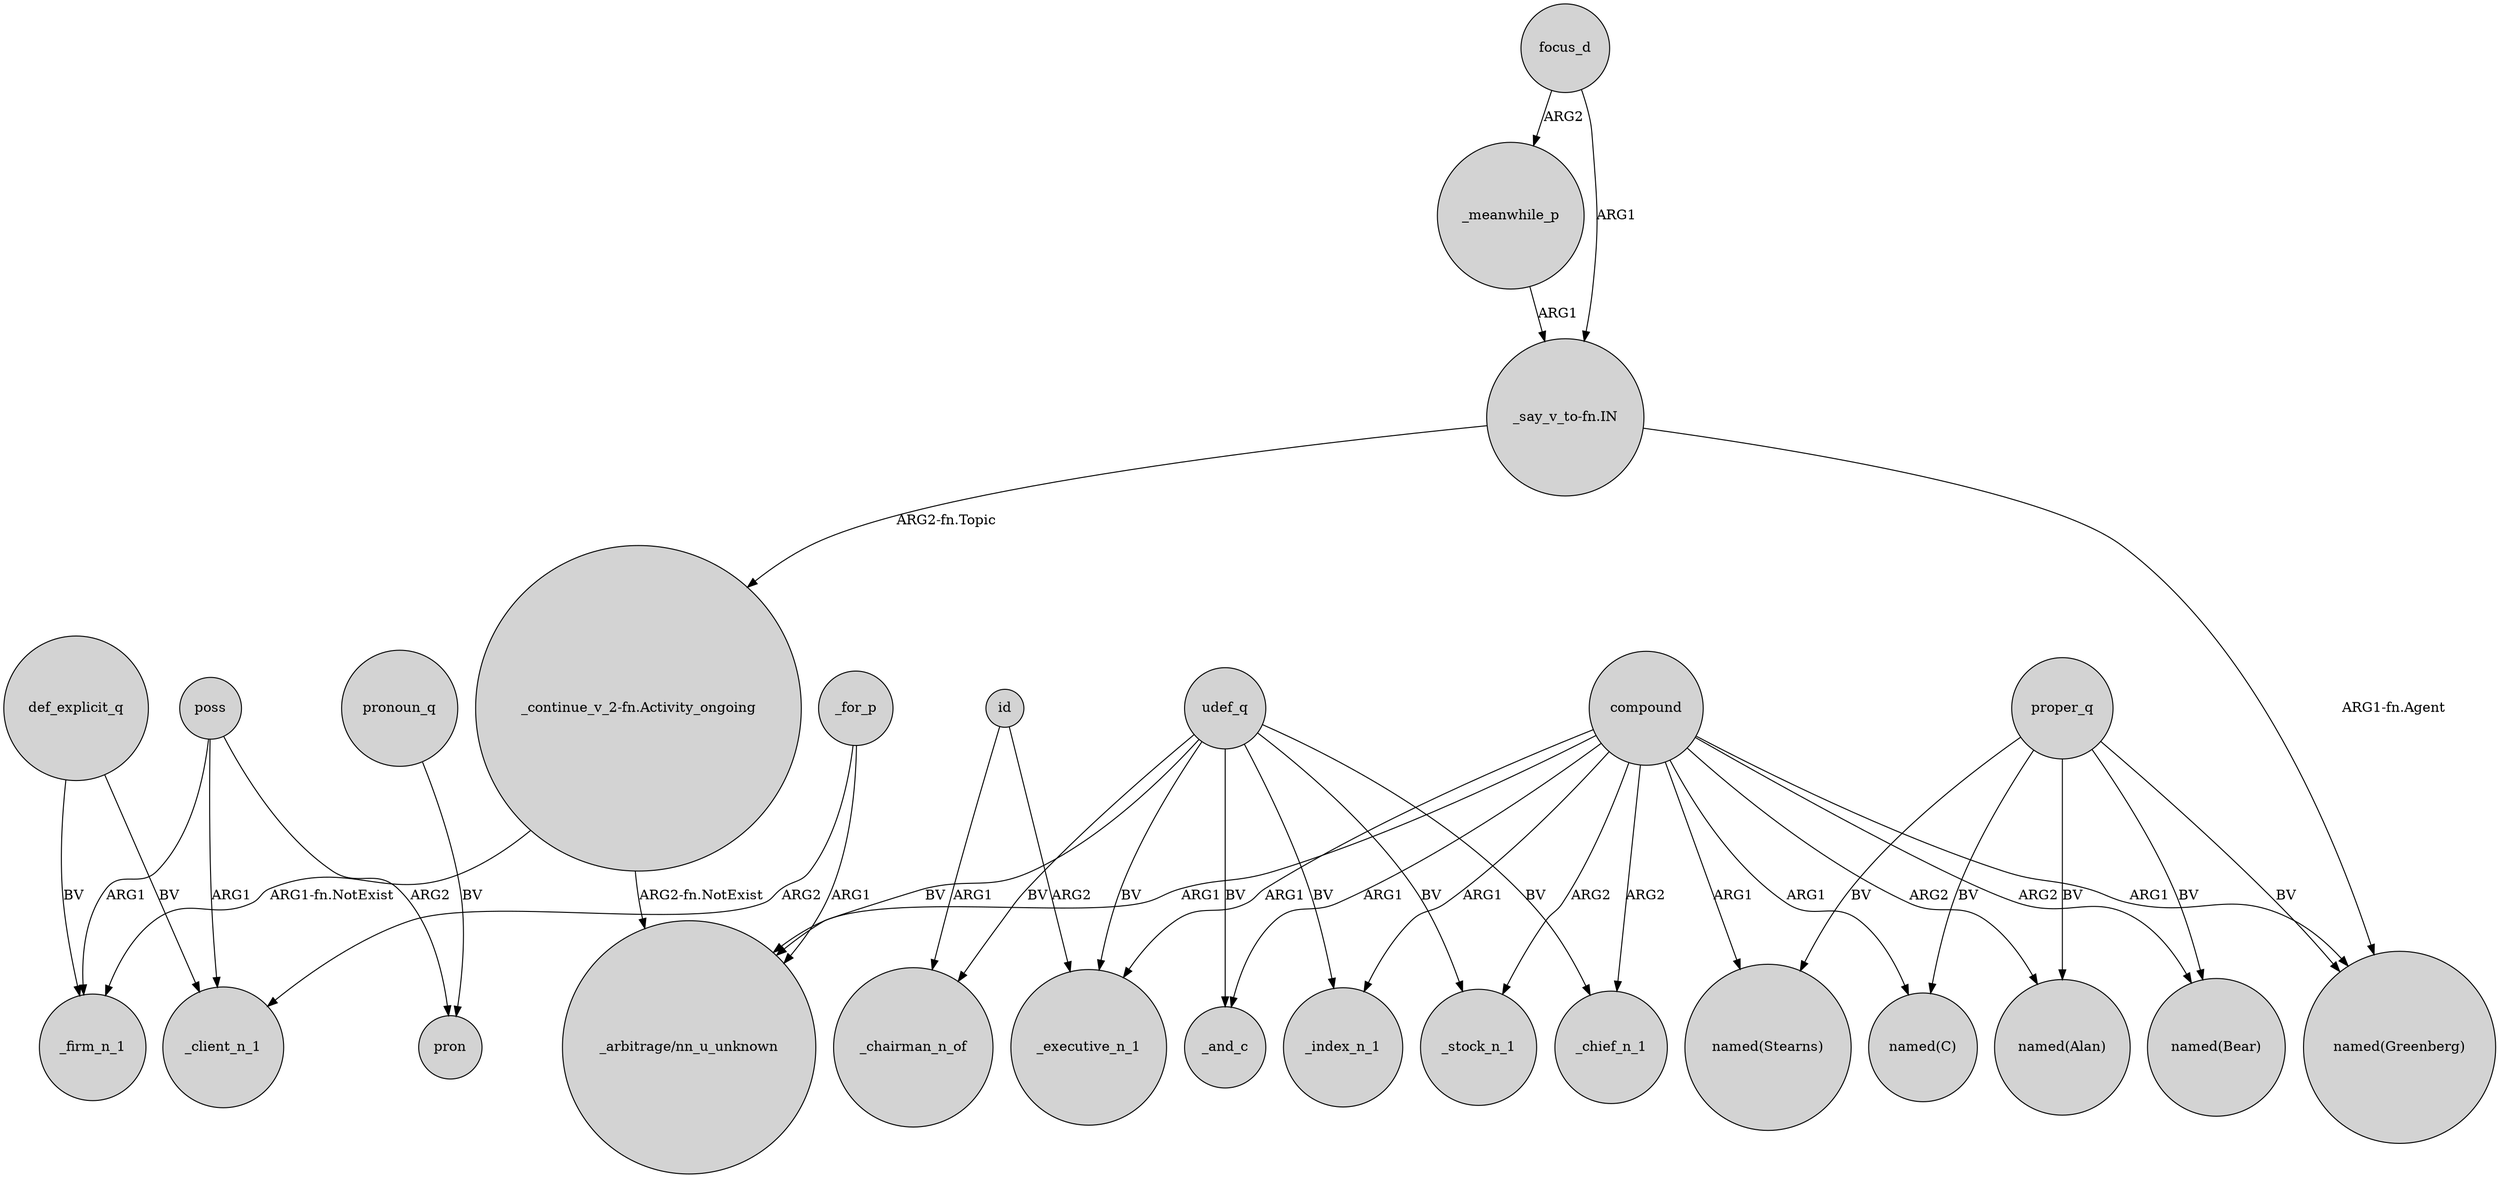 digraph {
	node [shape=circle style=filled]
	def_explicit_q -> _client_n_1 [label=BV]
	poss -> pron [label=ARG2]
	udef_q -> _executive_n_1 [label=BV]
	proper_q -> "named(Alan)" [label=BV]
	compound -> "named(Bear)" [label=ARG2]
	compound -> _executive_n_1 [label=ARG1]
	compound -> "named(Stearns)" [label=ARG1]
	id -> _executive_n_1 [label=ARG2]
	proper_q -> "named(Greenberg)" [label=BV]
	udef_q -> _index_n_1 [label=BV]
	"_say_v_to-fn.IN" -> "named(Greenberg)" [label="ARG1-fn.Agent"]
	"_say_v_to-fn.IN" -> "_continue_v_2-fn.Activity_ongoing" [label="ARG2-fn.Topic"]
	udef_q -> _chairman_n_of [label=BV]
	_meanwhile_p -> "_say_v_to-fn.IN" [label=ARG1]
	compound -> _chief_n_1 [label=ARG2]
	compound -> _stock_n_1 [label=ARG2]
	compound -> _index_n_1 [label=ARG1]
	proper_q -> "named(Bear)" [label=BV]
	proper_q -> "named(Stearns)" [label=BV]
	pronoun_q -> pron [label=BV]
	"_continue_v_2-fn.Activity_ongoing" -> "_arbitrage/nn_u_unknown" [label="ARG2-fn.NotExist"]
	udef_q -> _stock_n_1 [label=BV]
	udef_q -> _chief_n_1 [label=BV]
	focus_d -> _meanwhile_p [label=ARG2]
	udef_q -> "_arbitrage/nn_u_unknown" [label=BV]
	compound -> "named(Alan)" [label=ARG2]
	def_explicit_q -> _firm_n_1 [label=BV]
	compound -> "_arbitrage/nn_u_unknown" [label=ARG1]
	compound -> _and_c [label=ARG1]
	compound -> "named(C)" [label=ARG1]
	_for_p -> "_arbitrage/nn_u_unknown" [label=ARG1]
	poss -> _firm_n_1 [label=ARG1]
	compound -> "named(Greenberg)" [label=ARG1]
	"_continue_v_2-fn.Activity_ongoing" -> _firm_n_1 [label="ARG1-fn.NotExist"]
	proper_q -> "named(C)" [label=BV]
	_for_p -> _client_n_1 [label=ARG2]
	udef_q -> _and_c [label=BV]
	id -> _chairman_n_of [label=ARG1]
	focus_d -> "_say_v_to-fn.IN" [label=ARG1]
	poss -> _client_n_1 [label=ARG1]
}
